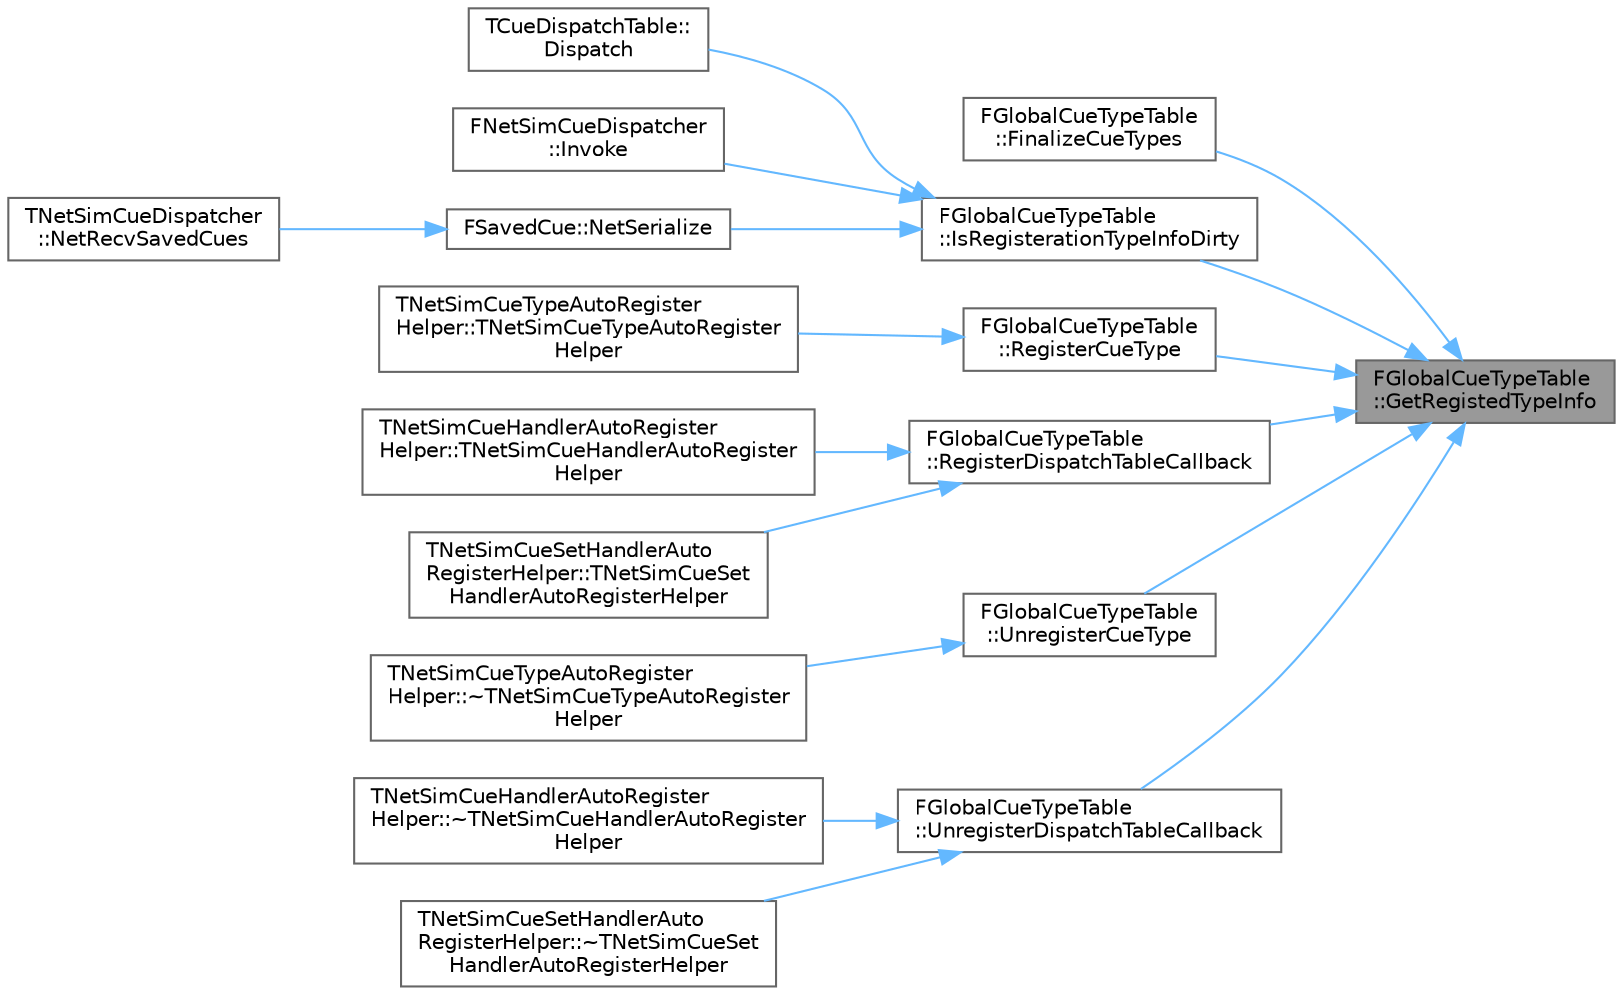 digraph "FGlobalCueTypeTable::GetRegistedTypeInfo"
{
 // INTERACTIVE_SVG=YES
 // LATEX_PDF_SIZE
  bgcolor="transparent";
  edge [fontname=Helvetica,fontsize=10,labelfontname=Helvetica,labelfontsize=10];
  node [fontname=Helvetica,fontsize=10,shape=box,height=0.2,width=0.4];
  rankdir="RL";
  Node1 [id="Node000001",label="FGlobalCueTypeTable\l::GetRegistedTypeInfo",height=0.2,width=0.4,color="gray40", fillcolor="grey60", style="filled", fontcolor="black",tooltip=" "];
  Node1 -> Node2 [id="edge1_Node000001_Node000002",dir="back",color="steelblue1",style="solid",tooltip=" "];
  Node2 [id="Node000002",label="FGlobalCueTypeTable\l::FinalizeCueTypes",height=0.2,width=0.4,color="grey40", fillcolor="white", style="filled",URL="$df/d90/classFGlobalCueTypeTable.html#ae5a811d6a1bcab69269f4f67d3c9493e",tooltip=" "];
  Node1 -> Node3 [id="edge2_Node000001_Node000003",dir="back",color="steelblue1",style="solid",tooltip=" "];
  Node3 [id="Node000003",label="FGlobalCueTypeTable\l::IsRegisterationTypeInfoDirty",height=0.2,width=0.4,color="grey40", fillcolor="white", style="filled",URL="$df/d90/classFGlobalCueTypeTable.html#adeb92b837f882ca322fc747ebc83d72b",tooltip=" "];
  Node3 -> Node4 [id="edge3_Node000003_Node000004",dir="back",color="steelblue1",style="solid",tooltip=" "];
  Node4 [id="Node000004",label="TCueDispatchTable::\lDispatch",height=0.2,width=0.4,color="grey40", fillcolor="white", style="filled",URL="$d1/d46/classTCueDispatchTable.html#a5352203f5ff43e2bc9a0f9f40796f5c9",tooltip=" "];
  Node3 -> Node5 [id="edge4_Node000003_Node000005",dir="back",color="steelblue1",style="solid",tooltip=" "];
  Node5 [id="Node000005",label="FNetSimCueDispatcher\l::Invoke",height=0.2,width=0.4,color="grey40", fillcolor="white", style="filled",URL="$df/d26/structFNetSimCueDispatcher.html#a78cd40e664e4ab9bbb0c4ccb6ab927c2",tooltip=" "];
  Node3 -> Node6 [id="edge5_Node000003_Node000006",dir="back",color="steelblue1",style="solid",tooltip=" "];
  Node6 [id="Node000006",label="FSavedCue::NetSerialize",height=0.2,width=0.4,color="grey40", fillcolor="white", style="filled",URL="$d7/ddf/structFSavedCue.html#ade09ae53a1b917134b915d58e4e8cad6",tooltip=" "];
  Node6 -> Node7 [id="edge6_Node000006_Node000007",dir="back",color="steelblue1",style="solid",tooltip=" "];
  Node7 [id="Node000007",label="TNetSimCueDispatcher\l::NetRecvSavedCues",height=0.2,width=0.4,color="grey40", fillcolor="white", style="filled",URL="$d1/dbb/structTNetSimCueDispatcher.html#ae53d75d02be3391bfe7d6235cb4df7a7",tooltip=" "];
  Node1 -> Node8 [id="edge7_Node000001_Node000008",dir="back",color="steelblue1",style="solid",tooltip=" "];
  Node8 [id="Node000008",label="FGlobalCueTypeTable\l::RegisterCueType",height=0.2,width=0.4,color="grey40", fillcolor="white", style="filled",URL="$df/d90/classFGlobalCueTypeTable.html#a78466cc2629609c4a46814478e4841da",tooltip=" "];
  Node8 -> Node9 [id="edge8_Node000008_Node000009",dir="back",color="steelblue1",style="solid",tooltip=" "];
  Node9 [id="Node000009",label="TNetSimCueTypeAutoRegister\lHelper::TNetSimCueTypeAutoRegister\lHelper",height=0.2,width=0.4,color="grey40", fillcolor="white", style="filled",URL="$d2/d40/structTNetSimCueTypeAutoRegisterHelper.html#ab23ee5d6dc337fd3ee8d19baf4ccbfec",tooltip=" "];
  Node1 -> Node10 [id="edge9_Node000001_Node000010",dir="back",color="steelblue1",style="solid",tooltip=" "];
  Node10 [id="Node000010",label="FGlobalCueTypeTable\l::RegisterDispatchTableCallback",height=0.2,width=0.4,color="grey40", fillcolor="white", style="filled",URL="$df/d90/classFGlobalCueTypeTable.html#a84993118717d39d051b121db9f6bd5ba",tooltip=" "];
  Node10 -> Node11 [id="edge10_Node000010_Node000011",dir="back",color="steelblue1",style="solid",tooltip=" "];
  Node11 [id="Node000011",label="TNetSimCueHandlerAutoRegister\lHelper::TNetSimCueHandlerAutoRegister\lHelper",height=0.2,width=0.4,color="grey40", fillcolor="white", style="filled",URL="$d3/d61/structTNetSimCueHandlerAutoRegisterHelper.html#a263a297b66c76790e014e14a5a0d4241",tooltip=" "];
  Node10 -> Node12 [id="edge11_Node000010_Node000012",dir="back",color="steelblue1",style="solid",tooltip=" "];
  Node12 [id="Node000012",label="TNetSimCueSetHandlerAuto\lRegisterHelper::TNetSimCueSet\lHandlerAutoRegisterHelper",height=0.2,width=0.4,color="grey40", fillcolor="white", style="filled",URL="$db/dd4/structTNetSimCueSetHandlerAutoRegisterHelper.html#a9ca42045e63361f3142e976b75ea139d",tooltip=" "];
  Node1 -> Node13 [id="edge12_Node000001_Node000013",dir="back",color="steelblue1",style="solid",tooltip=" "];
  Node13 [id="Node000013",label="FGlobalCueTypeTable\l::UnregisterCueType",height=0.2,width=0.4,color="grey40", fillcolor="white", style="filled",URL="$df/d90/classFGlobalCueTypeTable.html#a47a50aa63f645501ac0d1b8edbb0a2ba",tooltip=" "];
  Node13 -> Node14 [id="edge13_Node000013_Node000014",dir="back",color="steelblue1",style="solid",tooltip=" "];
  Node14 [id="Node000014",label="TNetSimCueTypeAutoRegister\lHelper::~TNetSimCueTypeAutoRegister\lHelper",height=0.2,width=0.4,color="grey40", fillcolor="white", style="filled",URL="$d2/d40/structTNetSimCueTypeAutoRegisterHelper.html#a1736097d47eca4aa570b10bc31bd08e2",tooltip=" "];
  Node1 -> Node15 [id="edge14_Node000001_Node000015",dir="back",color="steelblue1",style="solid",tooltip=" "];
  Node15 [id="Node000015",label="FGlobalCueTypeTable\l::UnregisterDispatchTableCallback",height=0.2,width=0.4,color="grey40", fillcolor="white", style="filled",URL="$df/d90/classFGlobalCueTypeTable.html#aa8abb72d1df778065feb0c33f3b70ec4",tooltip=" "];
  Node15 -> Node16 [id="edge15_Node000015_Node000016",dir="back",color="steelblue1",style="solid",tooltip=" "];
  Node16 [id="Node000016",label="TNetSimCueHandlerAutoRegister\lHelper::~TNetSimCueHandlerAutoRegister\lHelper",height=0.2,width=0.4,color="grey40", fillcolor="white", style="filled",URL="$d3/d61/structTNetSimCueHandlerAutoRegisterHelper.html#a7ac266e4a9b93e53da3f09d587b8a1e3",tooltip=" "];
  Node15 -> Node17 [id="edge16_Node000015_Node000017",dir="back",color="steelblue1",style="solid",tooltip=" "];
  Node17 [id="Node000017",label="TNetSimCueSetHandlerAuto\lRegisterHelper::~TNetSimCueSet\lHandlerAutoRegisterHelper",height=0.2,width=0.4,color="grey40", fillcolor="white", style="filled",URL="$db/dd4/structTNetSimCueSetHandlerAutoRegisterHelper.html#a0ba8163484f6bbc793f1f205997a4719",tooltip=" "];
}
